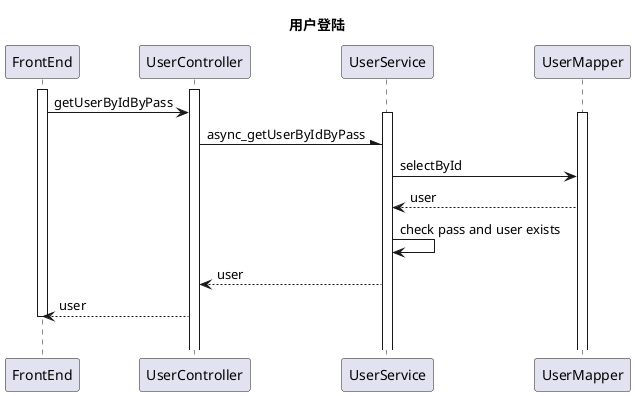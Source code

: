 @startuml
'https://plantuml.com/sequence-diagram

title 用户登陆
activate FrontEnd
activate UserController
FrontEnd->UserController:getUserByIdByPass
activate UserService
activate UserMapper
UserController-\UserService:async_getUserByIdByPass
UserService->UserMapper:selectById
UserMapper-->UserService:user
UserService->UserService:check pass and user exists
UserService-->UserController:user
UserController-->FrontEnd:user
deactivate FrontEnd
|||
@enduml